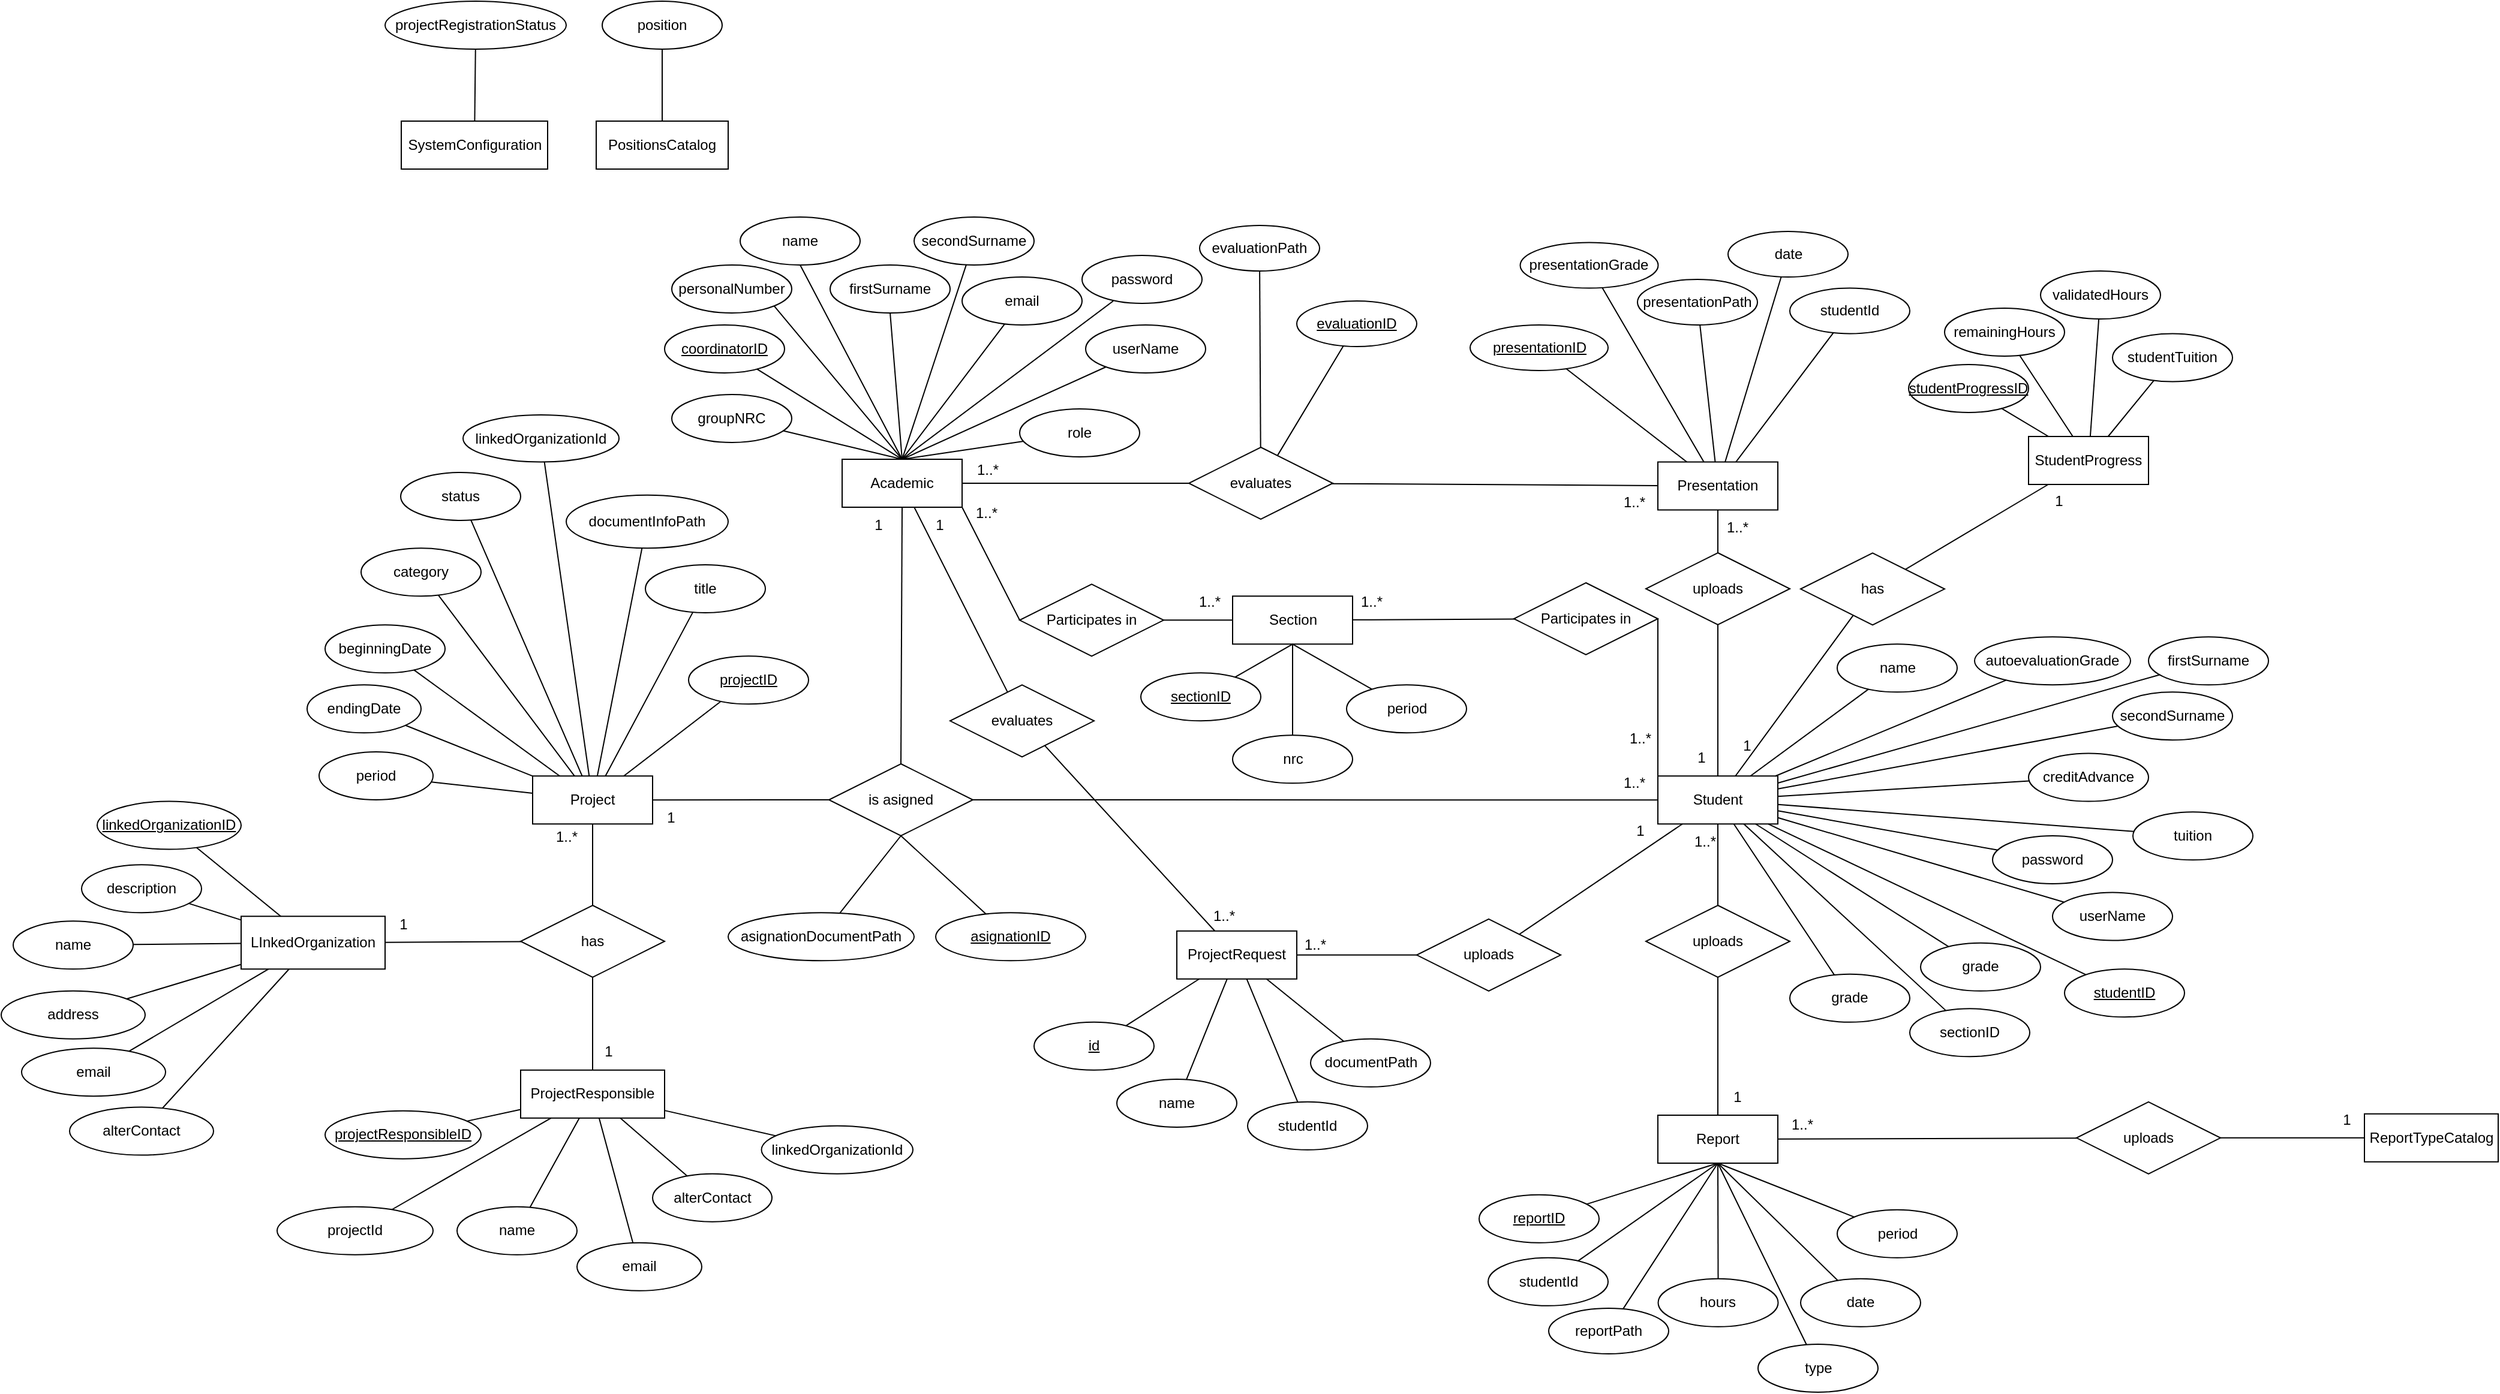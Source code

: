 <mxfile version="24.7.8">
  <diagram name="Página-1" id="xbjgpqh8IEmS6ddnW4LI">
    <mxGraphModel dx="2368" dy="674" grid="1" gridSize="10" guides="1" tooltips="1" connect="1" arrows="1" fold="1" page="1" pageScale="1" pageWidth="827" pageHeight="1169" math="0" shadow="0">
      <root>
        <mxCell id="0" />
        <mxCell id="1" parent="0" />
        <mxCell id="Fi8ofQacymHmuX7G_40k-17" value="userName" style="ellipse;whiteSpace=wrap;html=1;align=center;" parent="1" vertex="1">
          <mxGeometry x="-46" y="510" width="100" height="40" as="geometry" />
        </mxCell>
        <mxCell id="Fi8ofQacymHmuX7G_40k-18" value="password" style="ellipse;whiteSpace=wrap;html=1;align=center;" parent="1" vertex="1">
          <mxGeometry x="-49" y="452" width="100" height="40" as="geometry" />
        </mxCell>
        <mxCell id="Fi8ofQacymHmuX7G_40k-19" value="" style="endArrow=none;html=1;rounded=0;exitX=0.5;exitY=0;exitDx=0;exitDy=0;" parent="1" source="Fi8ofQacymHmuX7G_40k-93" target="Fi8ofQacymHmuX7G_40k-17" edge="1">
          <mxGeometry relative="1" as="geometry">
            <mxPoint x="151" y="460" as="sourcePoint" />
            <mxPoint x="311" y="460" as="targetPoint" />
          </mxGeometry>
        </mxCell>
        <mxCell id="Fi8ofQacymHmuX7G_40k-20" value="" style="endArrow=none;html=1;rounded=0;exitX=0.5;exitY=0;exitDx=0;exitDy=0;" parent="1" source="Fi8ofQacymHmuX7G_40k-93" edge="1">
          <mxGeometry relative="1" as="geometry">
            <mxPoint x="129" y="620" as="sourcePoint" />
            <mxPoint x="-23" y="490" as="targetPoint" />
          </mxGeometry>
        </mxCell>
        <mxCell id="Fi8ofQacymHmuX7G_40k-63" value="reportID" style="ellipse;whiteSpace=wrap;html=1;align=center;fontStyle=4" parent="1" vertex="1">
          <mxGeometry x="282" y="1235.39" width="100" height="40" as="geometry" />
        </mxCell>
        <mxCell id="Fi8ofQacymHmuX7G_40k-76" value="Project" style="whiteSpace=wrap;html=1;align=center;" parent="1" vertex="1">
          <mxGeometry x="-507" y="886.14" width="100" height="40" as="geometry" />
        </mxCell>
        <mxCell id="Fi8ofQacymHmuX7G_40k-77" value="is asigned" style="shape=rhombus;perimeter=rhombusPerimeter;whiteSpace=wrap;html=1;align=center;" parent="1" vertex="1">
          <mxGeometry x="-260" y="876" width="120" height="60" as="geometry" />
        </mxCell>
        <mxCell id="Fi8ofQacymHmuX7G_40k-78" value="" style="endArrow=none;html=1;rounded=0;exitX=0;exitY=0.5;exitDx=0;exitDy=0;entryX=1;entryY=0.5;entryDx=0;entryDy=0;" parent="1" source="Fi8ofQacymHmuX7G_40k-45" target="Fi8ofQacymHmuX7G_40k-77" edge="1">
          <mxGeometry relative="1" as="geometry">
            <mxPoint x="120" y="830" as="sourcePoint" />
            <mxPoint x="260" y="980" as="targetPoint" />
          </mxGeometry>
        </mxCell>
        <mxCell id="Fi8ofQacymHmuX7G_40k-79" value="" style="endArrow=none;html=1;rounded=0;entryX=0;entryY=0.5;entryDx=0;entryDy=0;exitX=1;exitY=0.5;exitDx=0;exitDy=0;" parent="1" source="Fi8ofQacymHmuX7G_40k-76" target="Fi8ofQacymHmuX7G_40k-77" edge="1">
          <mxGeometry relative="1" as="geometry">
            <mxPoint x="260" y="820" as="sourcePoint" />
            <mxPoint x="260" y="890" as="targetPoint" />
          </mxGeometry>
        </mxCell>
        <mxCell id="Fi8ofQacymHmuX7G_40k-80" value="title" style="ellipse;whiteSpace=wrap;html=1;align=center;" parent="1" vertex="1">
          <mxGeometry x="-413" y="710" width="100" height="40" as="geometry" />
        </mxCell>
        <mxCell id="Fi8ofQacymHmuX7G_40k-81" value="linkedOrganizationId" style="ellipse;whiteSpace=wrap;html=1;align=center;" parent="1" vertex="1">
          <mxGeometry x="-565" y="585" width="130" height="39.25" as="geometry" />
        </mxCell>
        <mxCell id="Fi8ofQacymHmuX7G_40k-82" value="category" style="ellipse;whiteSpace=wrap;html=1;align=center;" parent="1" vertex="1">
          <mxGeometry x="-650" y="696.14" width="100" height="40" as="geometry" />
        </mxCell>
        <mxCell id="Fi8ofQacymHmuX7G_40k-83" value="beginningDate" style="ellipse;whiteSpace=wrap;html=1;align=center;" parent="1" vertex="1">
          <mxGeometry x="-680" y="760.14" width="100" height="40" as="geometry" />
        </mxCell>
        <mxCell id="Fi8ofQacymHmuX7G_40k-84" value="endingDate" style="ellipse;whiteSpace=wrap;html=1;align=center;" parent="1" vertex="1">
          <mxGeometry x="-695" y="810.14" width="95" height="40" as="geometry" />
        </mxCell>
        <mxCell id="Fi8ofQacymHmuX7G_40k-85" value="projectID" style="ellipse;whiteSpace=wrap;html=1;align=center;fontStyle=4" parent="1" vertex="1">
          <mxGeometry x="-377" y="786.14" width="100" height="40" as="geometry" />
        </mxCell>
        <mxCell id="Fi8ofQacymHmuX7G_40k-93" value="Academic" style="whiteSpace=wrap;html=1;align=center;" parent="1" vertex="1">
          <mxGeometry x="-249" y="622" width="100" height="40" as="geometry" />
        </mxCell>
        <mxCell id="Fi8ofQacymHmuX7G_40k-97" value="&lt;span&gt;personalNumber&lt;/span&gt;" style="ellipse;whiteSpace=wrap;html=1;align=center;fontStyle=0" parent="1" vertex="1">
          <mxGeometry x="-391" y="460" width="100" height="40" as="geometry" />
        </mxCell>
        <mxCell id="Fi8ofQacymHmuX7G_40k-98" value="name" style="ellipse;whiteSpace=wrap;html=1;align=center;" parent="1" vertex="1">
          <mxGeometry x="-334" y="420" width="100" height="40" as="geometry" />
        </mxCell>
        <mxCell id="Fi8ofQacymHmuX7G_40k-99" value="firstSurname" style="ellipse;whiteSpace=wrap;html=1;align=center;" parent="1" vertex="1">
          <mxGeometry x="-259" y="460" width="100" height="40" as="geometry" />
        </mxCell>
        <mxCell id="Fi8ofQacymHmuX7G_40k-100" value="secondSurname" style="ellipse;whiteSpace=wrap;html=1;align=center;" parent="1" vertex="1">
          <mxGeometry x="-189" y="420" width="100" height="40" as="geometry" />
        </mxCell>
        <mxCell id="Fi8ofQacymHmuX7G_40k-101" value="email" style="ellipse;whiteSpace=wrap;html=1;align=center;" parent="1" vertex="1">
          <mxGeometry x="-149" y="470" width="100" height="40" as="geometry" />
        </mxCell>
        <mxCell id="Fi8ofQacymHmuX7G_40k-102" value="" style="endArrow=none;html=1;rounded=0;entryX=0.5;entryY=0;entryDx=0;entryDy=0;" parent="1" source="Fi8ofQacymHmuX7G_40k-101" target="Fi8ofQacymHmuX7G_40k-93" edge="1">
          <mxGeometry relative="1" as="geometry">
            <mxPoint x="-129" y="640" as="sourcePoint" />
            <mxPoint x="-189" y="640" as="targetPoint" />
          </mxGeometry>
        </mxCell>
        <mxCell id="Fi8ofQacymHmuX7G_40k-103" value="" style="endArrow=none;html=1;rounded=0;entryX=0.5;entryY=0;entryDx=0;entryDy=0;" parent="1" source="Fi8ofQacymHmuX7G_40k-100" target="Fi8ofQacymHmuX7G_40k-93" edge="1">
          <mxGeometry relative="1" as="geometry">
            <mxPoint x="-119" y="560" as="sourcePoint" />
            <mxPoint x="-239" y="620" as="targetPoint" />
          </mxGeometry>
        </mxCell>
        <mxCell id="Fi8ofQacymHmuX7G_40k-104" value="" style="endArrow=none;html=1;rounded=0;exitX=0.5;exitY=1;exitDx=0;exitDy=0;entryX=0.5;entryY=0;entryDx=0;entryDy=0;" parent="1" source="Fi8ofQacymHmuX7G_40k-99" target="Fi8ofQacymHmuX7G_40k-93" edge="1">
          <mxGeometry relative="1" as="geometry">
            <mxPoint x="-184" y="504" as="sourcePoint" />
            <mxPoint x="-239" y="620" as="targetPoint" />
          </mxGeometry>
        </mxCell>
        <mxCell id="Fi8ofQacymHmuX7G_40k-105" value="" style="endArrow=none;html=1;rounded=0;exitX=0.5;exitY=1;exitDx=0;exitDy=0;entryX=0.5;entryY=0;entryDx=0;entryDy=0;" parent="1" source="Fi8ofQacymHmuX7G_40k-98" target="Fi8ofQacymHmuX7G_40k-93" edge="1">
          <mxGeometry relative="1" as="geometry">
            <mxPoint x="-219" y="470" as="sourcePoint" />
            <mxPoint x="-239" y="620" as="targetPoint" />
          </mxGeometry>
        </mxCell>
        <mxCell id="Fi8ofQacymHmuX7G_40k-106" value="" style="endArrow=none;html=1;rounded=0;exitX=1;exitY=1;exitDx=0;exitDy=0;entryX=0.5;entryY=0;entryDx=0;entryDy=0;" parent="1" source="Fi8ofQacymHmuX7G_40k-97" target="Fi8ofQacymHmuX7G_40k-93" edge="1">
          <mxGeometry relative="1" as="geometry">
            <mxPoint x="-274" y="504" as="sourcePoint" />
            <mxPoint x="-239" y="620" as="targetPoint" />
          </mxGeometry>
        </mxCell>
        <mxCell id="Fi8ofQacymHmuX7G_40k-125" value="LInkedOrganization" style="whiteSpace=wrap;html=1;align=center;" parent="1" vertex="1">
          <mxGeometry x="-750" y="1003.14" width="120" height="44" as="geometry" />
        </mxCell>
        <mxCell id="Fi8ofQacymHmuX7G_40k-129" value="has" style="shape=rhombus;perimeter=rhombusPerimeter;whiteSpace=wrap;html=1;align=center;" parent="1" vertex="1">
          <mxGeometry x="-517" y="994" width="120" height="60" as="geometry" />
        </mxCell>
        <mxCell id="Fi8ofQacymHmuX7G_40k-130" value="" style="endArrow=none;html=1;rounded=0;exitX=0.5;exitY=1;exitDx=0;exitDy=0;entryX=0.5;entryY=0;entryDx=0;entryDy=0;" parent="1" source="Fi8ofQacymHmuX7G_40k-76" target="Fi8ofQacymHmuX7G_40k-129" edge="1">
          <mxGeometry relative="1" as="geometry">
            <mxPoint x="213" y="1084" as="sourcePoint" />
            <mxPoint x="143" y="974" as="targetPoint" />
          </mxGeometry>
        </mxCell>
        <mxCell id="Fi8ofQacymHmuX7G_40k-131" value="" style="endArrow=none;html=1;rounded=0;" parent="1" source="Fi8ofQacymHmuX7G_40k-125" target="Fi8ofQacymHmuX7G_40k-129" edge="1">
          <mxGeometry relative="1" as="geometry">
            <mxPoint x="-137" y="1161.86" as="sourcePoint" />
            <mxPoint x="-327" y="1151.86" as="targetPoint" />
          </mxGeometry>
        </mxCell>
        <mxCell id="Fi8ofQacymHmuX7G_40k-132" value="linkedOrganizationID" style="ellipse;whiteSpace=wrap;html=1;align=center;fontStyle=4" parent="1" vertex="1">
          <mxGeometry x="-870" y="907.28" width="120" height="40" as="geometry" />
        </mxCell>
        <mxCell id="Fi8ofQacymHmuX7G_40k-133" value="description" style="ellipse;whiteSpace=wrap;html=1;align=center;" parent="1" vertex="1">
          <mxGeometry x="-883" y="960.17" width="100" height="40" as="geometry" />
        </mxCell>
        <mxCell id="Fi8ofQacymHmuX7G_40k-134" value="name" style="ellipse;whiteSpace=wrap;html=1;align=center;" parent="1" vertex="1">
          <mxGeometry x="-940" y="1007.14" width="100" height="40" as="geometry" />
        </mxCell>
        <mxCell id="Fi8ofQacymHmuX7G_40k-135" value="address" style="ellipse;whiteSpace=wrap;html=1;align=center;" parent="1" vertex="1">
          <mxGeometry x="-950" y="1065.39" width="120" height="40" as="geometry" />
        </mxCell>
        <mxCell id="Fi8ofQacymHmuX7G_40k-136" value="email" style="ellipse;whiteSpace=wrap;html=1;align=center;" parent="1" vertex="1">
          <mxGeometry x="-933" y="1113.14" width="120" height="40" as="geometry" />
        </mxCell>
        <mxCell id="Fi8ofQacymHmuX7G_40k-137" value="alterContact" style="ellipse;whiteSpace=wrap;html=1;align=center;" parent="1" vertex="1">
          <mxGeometry x="-893" y="1162.28" width="120" height="40" as="geometry" />
        </mxCell>
        <mxCell id="Fi8ofQacymHmuX7G_40k-138" value="" style="endArrow=none;html=1;rounded=0;" parent="1" source="Fi8ofQacymHmuX7G_40k-125" target="Fi8ofQacymHmuX7G_40k-132" edge="1">
          <mxGeometry relative="1" as="geometry">
            <mxPoint x="-480" y="1037.14" as="sourcePoint" />
            <mxPoint x="-420" y="1037.14" as="targetPoint" />
          </mxGeometry>
        </mxCell>
        <mxCell id="Fi8ofQacymHmuX7G_40k-139" value="" style="endArrow=none;html=1;rounded=0;" parent="1" source="Fi8ofQacymHmuX7G_40k-125" target="Fi8ofQacymHmuX7G_40k-133" edge="1">
          <mxGeometry relative="1" as="geometry">
            <mxPoint x="-540" y="1059.14" as="sourcePoint" />
            <mxPoint x="-680" y="1100.14" as="targetPoint" />
          </mxGeometry>
        </mxCell>
        <mxCell id="Fi8ofQacymHmuX7G_40k-140" value="" style="endArrow=none;html=1;rounded=0;" parent="1" source="Fi8ofQacymHmuX7G_40k-125" target="Fi8ofQacymHmuX7G_40k-134" edge="1">
          <mxGeometry relative="1" as="geometry">
            <mxPoint x="-540" y="1059.14" as="sourcePoint" />
            <mxPoint x="-655" y="1135.14" as="targetPoint" />
          </mxGeometry>
        </mxCell>
        <mxCell id="Fi8ofQacymHmuX7G_40k-141" value="" style="endArrow=none;html=1;rounded=0;" parent="1" source="Fi8ofQacymHmuX7G_40k-125" target="Fi8ofQacymHmuX7G_40k-135" edge="1">
          <mxGeometry relative="1" as="geometry">
            <mxPoint x="-540" y="1059.14" as="sourcePoint" />
            <mxPoint x="-773" y="1202.28" as="targetPoint" />
          </mxGeometry>
        </mxCell>
        <mxCell id="Fi8ofQacymHmuX7G_40k-142" value="" style="endArrow=none;html=1;rounded=0;" parent="1" source="Fi8ofQacymHmuX7G_40k-125" target="Fi8ofQacymHmuX7G_40k-136" edge="1">
          <mxGeometry relative="1" as="geometry">
            <mxPoint x="-540" y="1059.14" as="sourcePoint" />
            <mxPoint x="-530" y="1223.14" as="targetPoint" />
          </mxGeometry>
        </mxCell>
        <mxCell id="Fi8ofQacymHmuX7G_40k-143" value="" style="endArrow=none;html=1;rounded=0;" parent="1" source="Fi8ofQacymHmuX7G_40k-125" target="Fi8ofQacymHmuX7G_40k-137" edge="1">
          <mxGeometry relative="1" as="geometry">
            <mxPoint x="-540" y="1059.14" as="sourcePoint" />
            <mxPoint x="-482" y="1188.14" as="targetPoint" />
          </mxGeometry>
        </mxCell>
        <mxCell id="Fi8ofQacymHmuX7G_40k-187" value="" style="endArrow=none;html=1;rounded=0;" parent="1" source="Fi8ofQacymHmuX7G_40k-76" target="Fi8ofQacymHmuX7G_40k-85" edge="1">
          <mxGeometry relative="1" as="geometry">
            <mxPoint x="-397" y="914" as="sourcePoint" />
            <mxPoint x="-247" y="1032" as="targetPoint" />
          </mxGeometry>
        </mxCell>
        <mxCell id="Fi8ofQacymHmuX7G_40k-188" value="" style="endArrow=none;html=1;rounded=0;" parent="1" source="Fi8ofQacymHmuX7G_40k-76" target="Fi8ofQacymHmuX7G_40k-80" edge="1">
          <mxGeometry relative="1" as="geometry">
            <mxPoint x="-497" y="914" as="sourcePoint" />
            <mxPoint x="-607" y="826" as="targetPoint" />
          </mxGeometry>
        </mxCell>
        <mxCell id="Fi8ofQacymHmuX7G_40k-189" value="" style="endArrow=none;html=1;rounded=0;" parent="1" source="Fi8ofQacymHmuX7G_40k-76" target="Fi8ofQacymHmuX7G_40k-81" edge="1">
          <mxGeometry relative="1" as="geometry">
            <mxPoint x="-497" y="914" as="sourcePoint" />
            <mxPoint x="-617" y="846" as="targetPoint" />
          </mxGeometry>
        </mxCell>
        <mxCell id="Fi8ofQacymHmuX7G_40k-190" value="" style="endArrow=none;html=1;rounded=0;" parent="1" source="Fi8ofQacymHmuX7G_40k-76" target="Fi8ofQacymHmuX7G_40k-82" edge="1">
          <mxGeometry relative="1" as="geometry">
            <mxPoint x="-497" y="914" as="sourcePoint" />
            <mxPoint x="-647" y="906" as="targetPoint" />
          </mxGeometry>
        </mxCell>
        <mxCell id="Fi8ofQacymHmuX7G_40k-191" value="" style="endArrow=none;html=1;rounded=0;" parent="1" source="Fi8ofQacymHmuX7G_40k-76" target="Fi8ofQacymHmuX7G_40k-83" edge="1">
          <mxGeometry relative="1" as="geometry">
            <mxPoint x="-497" y="914" as="sourcePoint" />
            <mxPoint x="-647" y="964" as="targetPoint" />
          </mxGeometry>
        </mxCell>
        <mxCell id="Fi8ofQacymHmuX7G_40k-192" value="" style="endArrow=none;html=1;rounded=0;" parent="1" source="Fi8ofQacymHmuX7G_40k-76" target="Fi8ofQacymHmuX7G_40k-84" edge="1">
          <mxGeometry relative="1" as="geometry">
            <mxPoint x="-497" y="914" as="sourcePoint" />
            <mxPoint x="-612" y="1000" as="targetPoint" />
          </mxGeometry>
        </mxCell>
        <mxCell id="Fi8ofQacymHmuX7G_40k-198" value="1..*" style="text;html=1;align=center;verticalAlign=middle;resizable=0;points=[];autosize=1;strokeColor=none;fillColor=none;" parent="1" vertex="1">
          <mxGeometry x="-499" y="922.14" width="40" height="30" as="geometry" />
        </mxCell>
        <mxCell id="Fi8ofQacymHmuX7G_40k-199" value="1" style="text;html=1;align=center;verticalAlign=middle;resizable=0;points=[];autosize=1;strokeColor=none;fillColor=none;" parent="1" vertex="1">
          <mxGeometry x="-630" y="994.89" width="30" height="30" as="geometry" />
        </mxCell>
        <mxCell id="Fi8ofQacymHmuX7G_40k-200" value="asignationDocumentPath" style="ellipse;whiteSpace=wrap;html=1;align=center;" parent="1" vertex="1">
          <mxGeometry x="-344" y="1000.17" width="155" height="40" as="geometry" />
        </mxCell>
        <mxCell id="Fi8ofQacymHmuX7G_40k-201" value="" style="endArrow=none;html=1;rounded=0;entryX=0.5;entryY=1;entryDx=0;entryDy=0;" parent="1" source="Fi8ofQacymHmuX7G_40k-200" target="Fi8ofQacymHmuX7G_40k-77" edge="1">
          <mxGeometry relative="1" as="geometry">
            <mxPoint x="-334.5" y="906.72" as="sourcePoint" />
            <mxPoint x="-196.5" y="912.72" as="targetPoint" />
          </mxGeometry>
        </mxCell>
        <mxCell id="Fi8ofQacymHmuX7G_40k-204" value="coordinatorID" style="ellipse;whiteSpace=wrap;html=1;align=center;fontStyle=4" parent="1" vertex="1">
          <mxGeometry x="-397" y="510" width="100" height="40" as="geometry" />
        </mxCell>
        <mxCell id="Fi8ofQacymHmuX7G_40k-205" value="" style="endArrow=none;html=1;rounded=0;entryX=0.5;entryY=0;entryDx=0;entryDy=0;" parent="1" source="Fi8ofQacymHmuX7G_40k-204" target="Fi8ofQacymHmuX7G_40k-93" edge="1">
          <mxGeometry relative="1" as="geometry">
            <mxPoint x="-314" y="554" as="sourcePoint" />
            <mxPoint x="-289" y="600" as="targetPoint" />
          </mxGeometry>
        </mxCell>
        <mxCell id="Fi8ofQacymHmuX7G_40k-212" value="1" style="text;html=1;align=center;verticalAlign=middle;resizable=0;points=[];autosize=1;strokeColor=none;fillColor=none;" parent="1" vertex="1">
          <mxGeometry x="-407" y="906" width="30" height="30" as="geometry" />
        </mxCell>
        <mxCell id="Fi8ofQacymHmuX7G_40k-239" value="evaluates" style="shape=rhombus;perimeter=rhombusPerimeter;whiteSpace=wrap;html=1;align=center;" parent="1" vertex="1">
          <mxGeometry x="40" y="612" width="120" height="60" as="geometry" />
        </mxCell>
        <mxCell id="Fi8ofQacymHmuX7G_40k-240" value="" style="endArrow=none;html=1;rounded=0;" parent="1" source="csQHXVmGijgFcGHTdfF5-2" target="Fi8ofQacymHmuX7G_40k-239" edge="1">
          <mxGeometry relative="1" as="geometry">
            <mxPoint x="68" y="850" as="sourcePoint" />
            <mxPoint x="158" y="785" as="targetPoint" />
          </mxGeometry>
        </mxCell>
        <mxCell id="Fi8ofQacymHmuX7G_40k-241" value="" style="endArrow=none;html=1;rounded=0;entryX=0;entryY=0.5;entryDx=0;entryDy=0;" parent="1" source="Fi8ofQacymHmuX7G_40k-93" target="Fi8ofQacymHmuX7G_40k-239" edge="1">
          <mxGeometry relative="1" as="geometry">
            <mxPoint x="253" y="870" as="sourcePoint" />
            <mxPoint x="128" y="660" as="targetPoint" />
          </mxGeometry>
        </mxCell>
        <mxCell id="Fi8ofQacymHmuX7G_40k-242" value="presentationPath" style="ellipse;whiteSpace=wrap;html=1;align=center;" parent="1" vertex="1">
          <mxGeometry x="414" y="472" width="100" height="38" as="geometry" />
        </mxCell>
        <mxCell id="Fi8ofQacymHmuX7G_40k-243" value="" style="endArrow=none;html=1;rounded=0;" parent="1" source="Fi8ofQacymHmuX7G_40k-242" target="csQHXVmGijgFcGHTdfF5-2" edge="1">
          <mxGeometry relative="1" as="geometry">
            <mxPoint x="305" y="265" as="sourcePoint" />
            <mxPoint x="402" y="286" as="targetPoint" />
          </mxGeometry>
        </mxCell>
        <mxCell id="Fi8ofQacymHmuX7G_40k-244" value="" style="endArrow=none;html=1;rounded=0;exitX=0.5;exitY=1;exitDx=0;exitDy=0;entryX=0.5;entryY=0;entryDx=0;entryDy=0;" parent="1" source="Fi8ofQacymHmuX7G_40k-93" target="Fi8ofQacymHmuX7G_40k-77" edge="1">
          <mxGeometry relative="1" as="geometry">
            <mxPoint x="-270" y="720" as="sourcePoint" />
            <mxPoint x="70" y="880" as="targetPoint" />
          </mxGeometry>
        </mxCell>
        <mxCell id="Fi8ofQacymHmuX7G_40k-247" value="1..*" style="text;html=1;align=center;verticalAlign=middle;resizable=0;points=[];autosize=1;strokeColor=none;fillColor=none;" parent="1" vertex="1">
          <mxGeometry x="-148" y="616" width="40" height="30" as="geometry" />
        </mxCell>
        <mxCell id="XG4ho2Jqd21ROxFTkD6N-1" value="ProjectResponsible" style="whiteSpace=wrap;html=1;align=center;" parent="1" vertex="1">
          <mxGeometry x="-517" y="1131.39" width="120" height="40" as="geometry" />
        </mxCell>
        <mxCell id="XG4ho2Jqd21ROxFTkD6N-4" value="" style="endArrow=none;html=1;rounded=0;" parent="1" source="XG4ho2Jqd21ROxFTkD6N-1" target="Fi8ofQacymHmuX7G_40k-129" edge="1">
          <mxGeometry relative="1" as="geometry">
            <mxPoint x="-397" y="927.86" as="sourcePoint" />
            <mxPoint x="-322" y="1007.86" as="targetPoint" />
          </mxGeometry>
        </mxCell>
        <mxCell id="XG4ho2Jqd21ROxFTkD6N-6" value="projectResponsibleID" style="ellipse;whiteSpace=wrap;html=1;align=center;fontStyle=4" parent="1" vertex="1">
          <mxGeometry x="-680" y="1165.39" width="130" height="40" as="geometry" />
        </mxCell>
        <mxCell id="XG4ho2Jqd21ROxFTkD6N-7" value="name" style="ellipse;whiteSpace=wrap;html=1;align=center;" parent="1" vertex="1">
          <mxGeometry x="-570" y="1245.39" width="100" height="40" as="geometry" />
        </mxCell>
        <mxCell id="XG4ho2Jqd21ROxFTkD6N-8" value="email" style="ellipse;whiteSpace=wrap;html=1;align=center;" parent="1" vertex="1">
          <mxGeometry x="-470" y="1275.39" width="104" height="40" as="geometry" />
        </mxCell>
        <mxCell id="XG4ho2Jqd21ROxFTkD6N-9" value="alterContact" style="ellipse;whiteSpace=wrap;html=1;align=center;" parent="1" vertex="1">
          <mxGeometry x="-407" y="1217.89" width="99.5" height="40" as="geometry" />
        </mxCell>
        <mxCell id="XG4ho2Jqd21ROxFTkD6N-10" value="" style="endArrow=none;html=1;rounded=0;" parent="1" source="XG4ho2Jqd21ROxFTkD6N-1" target="XG4ho2Jqd21ROxFTkD6N-6" edge="1">
          <mxGeometry relative="1" as="geometry">
            <mxPoint x="-697" y="1195.39" as="sourcePoint" />
            <mxPoint x="-635" y="1261.39" as="targetPoint" />
          </mxGeometry>
        </mxCell>
        <mxCell id="XG4ho2Jqd21ROxFTkD6N-11" value="" style="endArrow=none;html=1;rounded=0;" parent="1" source="XG4ho2Jqd21ROxFTkD6N-1" target="XG4ho2Jqd21ROxFTkD6N-7" edge="1">
          <mxGeometry relative="1" as="geometry">
            <mxPoint x="-457" y="1191.39" as="sourcePoint" />
            <mxPoint x="-518" y="1225.39" as="targetPoint" />
          </mxGeometry>
        </mxCell>
        <mxCell id="XG4ho2Jqd21ROxFTkD6N-12" value="" style="endArrow=none;html=1;rounded=0;" parent="1" source="XG4ho2Jqd21ROxFTkD6N-1" target="XG4ho2Jqd21ROxFTkD6N-8" edge="1">
          <mxGeometry relative="1" as="geometry">
            <mxPoint x="-457" y="1191.39" as="sourcePoint" />
            <mxPoint x="-473" y="1268.39" as="targetPoint" />
          </mxGeometry>
        </mxCell>
        <mxCell id="XG4ho2Jqd21ROxFTkD6N-13" value="" style="endArrow=none;html=1;rounded=0;" parent="1" source="XG4ho2Jqd21ROxFTkD6N-1" target="XG4ho2Jqd21ROxFTkD6N-9" edge="1">
          <mxGeometry relative="1" as="geometry">
            <mxPoint x="-457" y="1191.39" as="sourcePoint" />
            <mxPoint x="-383" y="1281.39" as="targetPoint" />
          </mxGeometry>
        </mxCell>
        <mxCell id="XG4ho2Jqd21ROxFTkD6N-15" value="1" style="text;html=1;align=center;verticalAlign=middle;resizable=0;points=[];autosize=1;strokeColor=none;fillColor=none;" parent="1" vertex="1">
          <mxGeometry x="-459" y="1101.39" width="30" height="30" as="geometry" />
        </mxCell>
        <mxCell id="5XOgFynGAulwjWOohHZS-1" value="presentationGrade" style="ellipse;whiteSpace=wrap;html=1;align=center;" parent="1" vertex="1">
          <mxGeometry x="316.25" y="441.25" width="115" height="38" as="geometry" />
        </mxCell>
        <mxCell id="5XOgFynGAulwjWOohHZS-2" value="" style="endArrow=none;html=1;rounded=0;" parent="1" source="5XOgFynGAulwjWOohHZS-1" target="csQHXVmGijgFcGHTdfF5-2" edge="1">
          <mxGeometry relative="1" as="geometry">
            <mxPoint x="222" y="322" as="sourcePoint" />
            <mxPoint x="361" y="389" as="targetPoint" />
          </mxGeometry>
        </mxCell>
        <mxCell id="5XOgFynGAulwjWOohHZS-3" value="asignationID" style="ellipse;whiteSpace=wrap;html=1;align=center;fontStyle=4" parent="1" vertex="1">
          <mxGeometry x="-171" y="1000.17" width="125" height="40" as="geometry" />
        </mxCell>
        <mxCell id="5XOgFynGAulwjWOohHZS-4" value="" style="endArrow=none;html=1;rounded=0;entryX=0.5;entryY=1;entryDx=0;entryDy=0;" parent="1" source="5XOgFynGAulwjWOohHZS-3" target="Fi8ofQacymHmuX7G_40k-77" edge="1">
          <mxGeometry relative="1" as="geometry">
            <mxPoint x="-171.5" y="1004.72" as="sourcePoint" />
            <mxPoint x="-136.5" y="942.72" as="targetPoint" />
          </mxGeometry>
        </mxCell>
        <mxCell id="5XOgFynGAulwjWOohHZS-5" value="presentationID" style="ellipse;whiteSpace=wrap;html=1;align=center;fontStyle=4" parent="1" vertex="1">
          <mxGeometry x="274.5" y="510" width="115" height="38" as="geometry" />
        </mxCell>
        <mxCell id="5XOgFynGAulwjWOohHZS-6" value="" style="endArrow=none;html=1;rounded=0;" parent="1" source="5XOgFynGAulwjWOohHZS-5" target="csQHXVmGijgFcGHTdfF5-2" edge="1">
          <mxGeometry relative="1" as="geometry">
            <mxPoint x="218" y="369" as="sourcePoint" />
            <mxPoint x="331" y="399" as="targetPoint" />
          </mxGeometry>
        </mxCell>
        <mxCell id="5XOgFynGAulwjWOohHZS-7" value="1" style="text;html=1;align=center;verticalAlign=middle;resizable=0;points=[];autosize=1;strokeColor=none;fillColor=none;" parent="1" vertex="1">
          <mxGeometry x="-234" y="662" width="30" height="30" as="geometry" />
        </mxCell>
        <mxCell id="jJL7DWYdxZe0u-wJkCn3-1" value="role" style="ellipse;whiteSpace=wrap;html=1;align=center;" parent="1" vertex="1">
          <mxGeometry x="-101" y="580" width="100" height="40" as="geometry" />
        </mxCell>
        <mxCell id="jJL7DWYdxZe0u-wJkCn3-3" value="" style="endArrow=none;html=1;rounded=0;exitX=0.5;exitY=0;exitDx=0;exitDy=0;" parent="1" source="Fi8ofQacymHmuX7G_40k-93" target="jJL7DWYdxZe0u-wJkCn3-1" edge="1">
          <mxGeometry relative="1" as="geometry">
            <mxPoint x="-189" y="632" as="sourcePoint" />
            <mxPoint x="-79" y="593" as="targetPoint" />
          </mxGeometry>
        </mxCell>
        <mxCell id="jJL7DWYdxZe0u-wJkCn3-6" value="groupNRC" style="ellipse;whiteSpace=wrap;html=1;align=center;fontStyle=0" parent="1" vertex="1">
          <mxGeometry x="-391" y="568" width="100" height="40" as="geometry" />
        </mxCell>
        <mxCell id="jJL7DWYdxZe0u-wJkCn3-7" value="" style="endArrow=none;html=1;rounded=0;entryX=0.5;entryY=0;entryDx=0;entryDy=0;" parent="1" source="jJL7DWYdxZe0u-wJkCn3-6" target="Fi8ofQacymHmuX7G_40k-93" edge="1">
          <mxGeometry relative="1" as="geometry">
            <mxPoint x="-334" y="601" as="sourcePoint" />
            <mxPoint x="-239" y="710" as="targetPoint" />
          </mxGeometry>
        </mxCell>
        <mxCell id="jJL7DWYdxZe0u-wJkCn3-12" value="" style="endArrow=none;html=1;rounded=0;entryX=0;entryY=0.5;entryDx=0;entryDy=0;" parent="1" source="xrPmkfQYW-wAFW75Uiyl-3" target="rd2A1Y3XACHf0ovgt2Uq-9" edge="1">
          <mxGeometry relative="1" as="geometry">
            <mxPoint x="21.5" y="718.14" as="sourcePoint" />
            <mxPoint x="59.5" y="758.14" as="targetPoint" />
          </mxGeometry>
        </mxCell>
        <mxCell id="jJL7DWYdxZe0u-wJkCn3-13" value="1..*" style="text;html=1;align=center;verticalAlign=middle;resizable=0;points=[];autosize=1;strokeColor=none;fillColor=none;" parent="1" vertex="1">
          <mxGeometry x="-149" y="651.89" width="40" height="30" as="geometry" />
        </mxCell>
        <mxCell id="jJL7DWYdxZe0u-wJkCn3-14" value="" style="endArrow=none;html=1;rounded=0;exitX=0;exitY=0.5;exitDx=0;exitDy=0;entryX=1;entryY=0.5;entryDx=0;entryDy=0;" parent="1" source="Fi8ofQacymHmuX7G_40k-45" target="xrPmkfQYW-wAFW75Uiyl-7" edge="1">
          <mxGeometry relative="1" as="geometry">
            <mxPoint x="426" y="778" as="sourcePoint" />
            <mxPoint x="58" y="742" as="targetPoint" />
          </mxGeometry>
        </mxCell>
        <mxCell id="rd2A1Y3XACHf0ovgt2Uq-3" value="PositionsCatalog" style="whiteSpace=wrap;html=1;align=center;" parent="1" vertex="1">
          <mxGeometry x="-454" y="340" width="110" height="40" as="geometry" />
        </mxCell>
        <mxCell id="rd2A1Y3XACHf0ovgt2Uq-4" value="position" style="ellipse;whiteSpace=wrap;html=1;align=center;" parent="1" vertex="1">
          <mxGeometry x="-449" y="240" width="100" height="40" as="geometry" />
        </mxCell>
        <mxCell id="rd2A1Y3XACHf0ovgt2Uq-5" value="" style="endArrow=none;html=1;rounded=0;" parent="1" source="rd2A1Y3XACHf0ovgt2Uq-4" target="rd2A1Y3XACHf0ovgt2Uq-3" edge="1">
          <mxGeometry relative="1" as="geometry">
            <mxPoint x="-664" y="622" as="sourcePoint" />
            <mxPoint x="-488" y="490" as="targetPoint" />
          </mxGeometry>
        </mxCell>
        <mxCell id="rd2A1Y3XACHf0ovgt2Uq-6" value="SystemConfiguration" style="whiteSpace=wrap;html=1;align=center;" parent="1" vertex="1">
          <mxGeometry x="-616.5" y="340" width="122" height="40" as="geometry" />
        </mxCell>
        <mxCell id="rd2A1Y3XACHf0ovgt2Uq-7" value="projectRegistrationStatus" style="ellipse;whiteSpace=wrap;html=1;align=center;" parent="1" vertex="1">
          <mxGeometry x="-630" y="240" width="151" height="40" as="geometry" />
        </mxCell>
        <mxCell id="rd2A1Y3XACHf0ovgt2Uq-8" value="" style="endArrow=none;html=1;rounded=0;" parent="1" source="rd2A1Y3XACHf0ovgt2Uq-7" target="rd2A1Y3XACHf0ovgt2Uq-6" edge="1">
          <mxGeometry relative="1" as="geometry">
            <mxPoint x="-554.95" y="270" as="sourcePoint" />
            <mxPoint x="-554.95" y="330" as="targetPoint" />
          </mxGeometry>
        </mxCell>
        <mxCell id="rd2A1Y3XACHf0ovgt2Uq-9" value="Section" style="whiteSpace=wrap;html=1;align=center;" parent="1" vertex="1">
          <mxGeometry x="76.5" y="736.14" width="100" height="40" as="geometry" />
        </mxCell>
        <mxCell id="rd2A1Y3XACHf0ovgt2Uq-10" value="period" style="ellipse;whiteSpace=wrap;html=1;align=center;" parent="1" vertex="1">
          <mxGeometry x="171.5" y="810.14" width="100" height="40" as="geometry" />
        </mxCell>
        <mxCell id="rd2A1Y3XACHf0ovgt2Uq-11" value="" style="endArrow=none;html=1;rounded=0;entryX=0.5;entryY=1;entryDx=0;entryDy=0;" parent="1" source="rd2A1Y3XACHf0ovgt2Uq-10" target="rd2A1Y3XACHf0ovgt2Uq-9" edge="1">
          <mxGeometry relative="1" as="geometry">
            <mxPoint x="-49.5" y="1178.85" as="sourcePoint" />
            <mxPoint x="126.5" y="736.14" as="targetPoint" />
          </mxGeometry>
        </mxCell>
        <mxCell id="xrPmkfQYW-wAFW75Uiyl-1" value="sectionID" style="ellipse;whiteSpace=wrap;html=1;align=center;fontStyle=4" parent="1" vertex="1">
          <mxGeometry y="800.14" width="100" height="40" as="geometry" />
        </mxCell>
        <mxCell id="xrPmkfQYW-wAFW75Uiyl-2" value="" style="endArrow=none;html=1;rounded=0;entryX=0.5;entryY=1;entryDx=0;entryDy=0;" parent="1" source="xrPmkfQYW-wAFW75Uiyl-1" target="rd2A1Y3XACHf0ovgt2Uq-9" edge="1">
          <mxGeometry relative="1" as="geometry">
            <mxPoint x="71.196" y="731.233" as="sourcePoint" />
            <mxPoint x="126.5" y="756.14" as="targetPoint" />
          </mxGeometry>
        </mxCell>
        <mxCell id="xrPmkfQYW-wAFW75Uiyl-4" value="" style="endArrow=none;html=1;rounded=0;entryX=0;entryY=0.5;entryDx=0;entryDy=0;exitX=1;exitY=1;exitDx=0;exitDy=0;" parent="1" source="Fi8ofQacymHmuX7G_40k-93" target="xrPmkfQYW-wAFW75Uiyl-3" edge="1">
          <mxGeometry relative="1" as="geometry">
            <mxPoint x="-320" y="652" as="sourcePoint" />
            <mxPoint x="-45" y="740" as="targetPoint" />
          </mxGeometry>
        </mxCell>
        <mxCell id="xrPmkfQYW-wAFW75Uiyl-3" value="Participates in" style="shape=rhombus;perimeter=rhombusPerimeter;whiteSpace=wrap;html=1;align=center;" parent="1" vertex="1">
          <mxGeometry x="-101" y="726.14" width="120" height="60" as="geometry" />
        </mxCell>
        <mxCell id="xrPmkfQYW-wAFW75Uiyl-5" value="1..*" style="text;html=1;align=center;verticalAlign=middle;resizable=0;points=[];autosize=1;strokeColor=none;fillColor=none;" parent="1" vertex="1">
          <mxGeometry x="36.5" y="726" width="40" height="30" as="geometry" />
        </mxCell>
        <mxCell id="xrPmkfQYW-wAFW75Uiyl-6" value="1..*" style="text;html=1;align=center;verticalAlign=middle;resizable=0;points=[];autosize=1;strokeColor=none;fillColor=none;" parent="1" vertex="1">
          <mxGeometry x="171.5" y="726.14" width="40" height="30" as="geometry" />
        </mxCell>
        <mxCell id="xrPmkfQYW-wAFW75Uiyl-7" value="Participates in" style="shape=rhombus;perimeter=rhombusPerimeter;whiteSpace=wrap;html=1;align=center;" parent="1" vertex="1">
          <mxGeometry x="311" y="725" width="120" height="60" as="geometry" />
        </mxCell>
        <mxCell id="xrPmkfQYW-wAFW75Uiyl-8" value="" style="endArrow=none;html=1;rounded=0;" parent="1" source="rd2A1Y3XACHf0ovgt2Uq-9" target="xrPmkfQYW-wAFW75Uiyl-7" edge="1">
          <mxGeometry relative="1" as="geometry">
            <mxPoint x="455" y="866" as="sourcePoint" />
            <mxPoint x="241" y="798" as="targetPoint" />
          </mxGeometry>
        </mxCell>
        <mxCell id="_4FeL78g5QBhpt_2OUHE-1" style="edgeStyle=orthogonalEdgeStyle;rounded=0;orthogonalLoop=1;jettySize=auto;html=1;exitX=0.5;exitY=1;exitDx=0;exitDy=0;" parent="1" source="xrPmkfQYW-wAFW75Uiyl-1" target="xrPmkfQYW-wAFW75Uiyl-1" edge="1">
          <mxGeometry relative="1" as="geometry" />
        </mxCell>
        <mxCell id="_4FeL78g5QBhpt_2OUHE-2" value="nrc" style="ellipse;whiteSpace=wrap;html=1;align=center;" parent="1" vertex="1">
          <mxGeometry x="76.5" y="852.14" width="100" height="40" as="geometry" />
        </mxCell>
        <mxCell id="_4FeL78g5QBhpt_2OUHE-3" value="" style="endArrow=none;html=1;rounded=0;entryX=0.5;entryY=1;entryDx=0;entryDy=0;" parent="1" source="_4FeL78g5QBhpt_2OUHE-2" target="rd2A1Y3XACHf0ovgt2Uq-9" edge="1">
          <mxGeometry relative="1" as="geometry">
            <mxPoint x="202.5" y="824.14" as="sourcePoint" />
            <mxPoint x="136.5" y="786.14" as="targetPoint" />
          </mxGeometry>
        </mxCell>
        <mxCell id="Fi8ofQacymHmuX7G_40k-49" value="creditAdvance" style="ellipse;whiteSpace=wrap;html=1;align=center;" parent="1" vertex="1">
          <mxGeometry x="740" y="867.28" width="100" height="40" as="geometry" />
        </mxCell>
        <mxCell id="Fi8ofQacymHmuX7G_40k-202" value="tuition" style="ellipse;whiteSpace=wrap;html=1;align=center;fontStyle=0" parent="1" vertex="1">
          <mxGeometry x="827" y="916.14" width="100" height="40" as="geometry" />
        </mxCell>
        <mxCell id="Fi8ofQacymHmuX7G_40k-234" value="userName" style="ellipse;whiteSpace=wrap;html=1;align=center;" parent="1" vertex="1">
          <mxGeometry x="760" y="983.22" width="100" height="40" as="geometry" />
        </mxCell>
        <mxCell id="0Eedv40d4Fr8evlQOtKH-5" value="firstSurname" style="ellipse;whiteSpace=wrap;html=1;align=center;" parent="1" vertex="1">
          <mxGeometry x="840" y="770.14" width="100" height="40" as="geometry" />
        </mxCell>
        <mxCell id="0Eedv40d4Fr8evlQOtKH-6" value="secondSurname" style="ellipse;whiteSpace=wrap;html=1;align=center;" parent="1" vertex="1">
          <mxGeometry x="810" y="816.14" width="100" height="40" as="geometry" />
        </mxCell>
        <mxCell id="0Eedv40d4Fr8evlQOtKH-7" value="name" style="ellipse;whiteSpace=wrap;html=1;align=center;" parent="1" vertex="1">
          <mxGeometry x="580.5" y="776.14" width="100" height="40" as="geometry" />
        </mxCell>
        <mxCell id="0Eedv40d4Fr8evlQOtKH-8" value="" style="endArrow=none;html=1;rounded=0;" parent="1" source="Fi8ofQacymHmuX7G_40k-45" target="0Eedv40d4Fr8evlQOtKH-7" edge="1">
          <mxGeometry relative="1" as="geometry">
            <mxPoint x="505" y="846" as="sourcePoint" />
            <mxPoint x="413" y="828" as="targetPoint" />
          </mxGeometry>
        </mxCell>
        <mxCell id="0Eedv40d4Fr8evlQOtKH-9" value="" style="endArrow=none;html=1;rounded=0;" parent="1" source="Fi8ofQacymHmuX7G_40k-45" target="0Eedv40d4Fr8evlQOtKH-5" edge="1">
          <mxGeometry relative="1" as="geometry">
            <mxPoint x="505" y="846" as="sourcePoint" />
            <mxPoint x="330" y="756" as="targetPoint" />
          </mxGeometry>
        </mxCell>
        <mxCell id="0Eedv40d4Fr8evlQOtKH-10" value="" style="endArrow=none;html=1;rounded=0;" parent="1" source="Fi8ofQacymHmuX7G_40k-45" target="0Eedv40d4Fr8evlQOtKH-6" edge="1">
          <mxGeometry relative="1" as="geometry">
            <mxPoint x="457" y="806" as="sourcePoint" />
            <mxPoint x="285" y="716" as="targetPoint" />
          </mxGeometry>
        </mxCell>
        <mxCell id="Fi8ofQacymHmuX7G_40k-60" value="Report" style="whiteSpace=wrap;html=1;align=center;" parent="1" vertex="1">
          <mxGeometry x="431" y="1169.0" width="100" height="40" as="geometry" />
        </mxCell>
        <mxCell id="Fi8ofQacymHmuX7G_40k-61" value="date" style="ellipse;whiteSpace=wrap;html=1;align=center;" parent="1" vertex="1">
          <mxGeometry x="550" y="1305.39" width="100" height="40" as="geometry" />
        </mxCell>
        <mxCell id="Fi8ofQacymHmuX7G_40k-62" value="hours" style="ellipse;whiteSpace=wrap;html=1;align=center;" parent="1" vertex="1">
          <mxGeometry x="431.25" y="1305.39" width="100" height="40" as="geometry" />
        </mxCell>
        <mxCell id="Fi8ofQacymHmuX7G_40k-65" value="type" style="ellipse;whiteSpace=wrap;html=1;align=center;" parent="1" vertex="1">
          <mxGeometry x="514.5" y="1360.0" width="100" height="40" as="geometry" />
        </mxCell>
        <mxCell id="Fi8ofQacymHmuX7G_40k-66" value="studentId" style="ellipse;whiteSpace=wrap;html=1;align=center;" parent="1" vertex="1">
          <mxGeometry x="289.5" y="1287.89" width="100" height="40" as="geometry" />
        </mxCell>
        <mxCell id="Fi8ofQacymHmuX7G_40k-73" value="uploads" style="shape=rhombus;perimeter=rhombusPerimeter;whiteSpace=wrap;html=1;align=center;" parent="1" vertex="1">
          <mxGeometry x="421" y="994" width="120" height="60" as="geometry" />
        </mxCell>
        <mxCell id="Fi8ofQacymHmuX7G_40k-74" value="" style="endArrow=none;html=1;rounded=0;entryX=0.5;entryY=0;entryDx=0;entryDy=0;exitX=0.5;exitY=1;exitDx=0;exitDy=0;" parent="1" source="Fi8ofQacymHmuX7G_40k-45" target="Fi8ofQacymHmuX7G_40k-73" edge="1">
          <mxGeometry relative="1" as="geometry">
            <mxPoint x="46" y="1008.14" as="sourcePoint" />
            <mxPoint x="466" y="898.14" as="targetPoint" />
          </mxGeometry>
        </mxCell>
        <mxCell id="Fi8ofQacymHmuX7G_40k-75" value="" style="endArrow=none;html=1;rounded=0;exitX=0.5;exitY=1;exitDx=0;exitDy=0;entryX=0.5;entryY=0;entryDx=0;entryDy=0;" parent="1" source="Fi8ofQacymHmuX7G_40k-73" target="Fi8ofQacymHmuX7G_40k-60" edge="1">
          <mxGeometry relative="1" as="geometry">
            <mxPoint x="282" y="1077.89" as="sourcePoint" />
            <mxPoint x="172" y="1087.89" as="targetPoint" />
          </mxGeometry>
        </mxCell>
        <mxCell id="Fi8ofQacymHmuX7G_40k-180" value="" style="endArrow=none;html=1;rounded=0;exitX=0.5;exitY=1;exitDx=0;exitDy=0;" parent="1" source="Fi8ofQacymHmuX7G_40k-60" target="Fi8ofQacymHmuX7G_40k-63" edge="1">
          <mxGeometry relative="1" as="geometry">
            <mxPoint x="-24.75" y="1182.39" as="sourcePoint" />
            <mxPoint x="372.418" y="1250.673" as="targetPoint" />
          </mxGeometry>
        </mxCell>
        <mxCell id="Fi8ofQacymHmuX7G_40k-181" value="" style="endArrow=none;html=1;rounded=0;exitX=0.5;exitY=1;exitDx=0;exitDy=0;" parent="1" source="Fi8ofQacymHmuX7G_40k-60" target="Fi8ofQacymHmuX7G_40k-66" edge="1">
          <mxGeometry relative="1" as="geometry">
            <mxPoint x="493.25" y="1218.39" as="sourcePoint" />
            <mxPoint x="326.467" y="1271.193" as="targetPoint" />
          </mxGeometry>
        </mxCell>
        <mxCell id="Fi8ofQacymHmuX7G_40k-182" value="" style="endArrow=none;html=1;rounded=0;exitX=0.5;exitY=1;exitDx=0;exitDy=0;" parent="1" source="Fi8ofQacymHmuX7G_40k-60" target="Fi8ofQacymHmuX7G_40k-62" edge="1">
          <mxGeometry relative="1" as="geometry">
            <mxPoint x="493.25" y="1218.39" as="sourcePoint" />
            <mxPoint x="403.25" y="1311.39" as="targetPoint" />
          </mxGeometry>
        </mxCell>
        <mxCell id="Fi8ofQacymHmuX7G_40k-183" value="" style="endArrow=none;html=1;rounded=0;exitX=0.5;exitY=1;exitDx=0;exitDy=0;" parent="1" source="Fi8ofQacymHmuX7G_40k-60" target="Fi8ofQacymHmuX7G_40k-65" edge="1">
          <mxGeometry relative="1" as="geometry">
            <mxPoint x="485.25" y="1218.39" as="sourcePoint" />
            <mxPoint x="423.25" y="1355.39" as="targetPoint" />
          </mxGeometry>
        </mxCell>
        <mxCell id="Fi8ofQacymHmuX7G_40k-185" value="" style="endArrow=none;html=1;rounded=0;exitX=0.5;exitY=1;exitDx=0;exitDy=0;" parent="1" source="Fi8ofQacymHmuX7G_40k-60" target="Fi8ofQacymHmuX7G_40k-61" edge="1">
          <mxGeometry relative="1" as="geometry">
            <mxPoint x="493.25" y="1218.39" as="sourcePoint" />
            <mxPoint x="591.25" y="1315.39" as="targetPoint" />
          </mxGeometry>
        </mxCell>
        <mxCell id="Fi8ofQacymHmuX7G_40k-213" value="1..*" style="text;html=1;align=center;verticalAlign=middle;resizable=0;points=[];autosize=1;strokeColor=none;fillColor=none;" parent="1" vertex="1">
          <mxGeometry x="391" y="877.28" width="40" height="30" as="geometry" />
        </mxCell>
        <mxCell id="Fi8ofQacymHmuX7G_40k-214" value="1..*" style="text;html=1;align=center;verticalAlign=middle;resizable=0;points=[];autosize=1;strokeColor=none;fillColor=none;" parent="1" vertex="1">
          <mxGeometry x="449.5" y="926.14" width="40" height="30" as="geometry" />
        </mxCell>
        <mxCell id="Fi8ofQacymHmuX7G_40k-215" value="1" style="text;html=1;align=center;verticalAlign=middle;resizable=0;points=[];autosize=1;strokeColor=none;fillColor=none;" parent="1" vertex="1">
          <mxGeometry x="482" y="1139.0" width="30" height="30" as="geometry" />
        </mxCell>
        <mxCell id="0Eedv40d4Fr8evlQOtKH-1" value="period" style="ellipse;whiteSpace=wrap;html=1;align=center;" parent="1" vertex="1">
          <mxGeometry x="580.5" y="1247.89" width="100" height="40" as="geometry" />
        </mxCell>
        <mxCell id="0Eedv40d4Fr8evlQOtKH-4" value="" style="endArrow=none;html=1;rounded=0;exitX=0.5;exitY=1;exitDx=0;exitDy=0;" parent="1" source="Fi8ofQacymHmuX7G_40k-60" target="0Eedv40d4Fr8evlQOtKH-1" edge="1">
          <mxGeometry relative="1" as="geometry">
            <mxPoint x="493.25" y="1218.39" as="sourcePoint" />
            <mxPoint x="614.25" y="1281.39" as="targetPoint" />
          </mxGeometry>
        </mxCell>
        <mxCell id="iVjMamBYIFj6iKSleG_u-2" value="reportPath" style="ellipse;whiteSpace=wrap;html=1;align=center;" parent="1" vertex="1">
          <mxGeometry x="340" y="1330.0" width="100" height="38" as="geometry" />
        </mxCell>
        <mxCell id="iVjMamBYIFj6iKSleG_u-5" value="" style="endArrow=none;html=1;rounded=0;exitX=0.5;exitY=1;exitDx=0;exitDy=0;" parent="1" source="Fi8ofQacymHmuX7G_40k-60" target="iVjMamBYIFj6iKSleG_u-2" edge="1">
          <mxGeometry relative="1" as="geometry">
            <mxPoint x="553.25" y="1065.39" as="sourcePoint" />
            <mxPoint x="601.25" y="1103.39" as="targetPoint" />
          </mxGeometry>
        </mxCell>
        <mxCell id="jJL7DWYdxZe0u-wJkCn3-15" value="1..*" style="text;html=1;align=center;verticalAlign=middle;resizable=0;points=[];autosize=1;strokeColor=none;fillColor=none;" parent="1" vertex="1">
          <mxGeometry x="396" y="840.14" width="40" height="30" as="geometry" />
        </mxCell>
        <mxCell id="Fi8ofQacymHmuX7G_40k-45" value="Student" style="whiteSpace=wrap;html=1;align=center;" parent="1" vertex="1">
          <mxGeometry x="431" y="886.14" width="100" height="40" as="geometry" />
        </mxCell>
        <mxCell id="Fi8ofQacymHmuX7G_40k-55" value="studentID" style="ellipse;whiteSpace=wrap;html=1;align=center;fontStyle=4" parent="1" vertex="1">
          <mxGeometry x="770" y="1047.14" width="100" height="40" as="geometry" />
        </mxCell>
        <mxCell id="Fi8ofQacymHmuX7G_40k-56" value="" style="endArrow=none;html=1;rounded=0;" parent="1" source="Fi8ofQacymHmuX7G_40k-45" target="Fi8ofQacymHmuX7G_40k-49" edge="1">
          <mxGeometry relative="1" as="geometry">
            <mxPoint x="543" y="876.14" as="sourcePoint" />
            <mxPoint x="612.887" y="874.269" as="targetPoint" />
          </mxGeometry>
        </mxCell>
        <mxCell id="Fi8ofQacymHmuX7G_40k-59" value="" style="endArrow=none;html=1;rounded=0;" parent="1" source="Fi8ofQacymHmuX7G_40k-45" target="Fi8ofQacymHmuX7G_40k-55" edge="1">
          <mxGeometry relative="1" as="geometry">
            <mxPoint x="543" y="896.14" as="sourcePoint" />
            <mxPoint x="643" y="1066.14" as="targetPoint" />
          </mxGeometry>
        </mxCell>
        <mxCell id="Fi8ofQacymHmuX7G_40k-203" value="" style="endArrow=none;html=1;rounded=0;" parent="1" source="Fi8ofQacymHmuX7G_40k-45" target="Fi8ofQacymHmuX7G_40k-202" edge="1">
          <mxGeometry relative="1" as="geometry">
            <mxPoint x="466" y="896.14" as="sourcePoint" />
            <mxPoint x="727" y="886" as="targetPoint" />
          </mxGeometry>
        </mxCell>
        <mxCell id="Fi8ofQacymHmuX7G_40k-235" value="password" style="ellipse;whiteSpace=wrap;html=1;align=center;" parent="1" vertex="1">
          <mxGeometry x="710" y="936" width="100" height="40" as="geometry" />
        </mxCell>
        <mxCell id="Fi8ofQacymHmuX7G_40k-236" value="" style="endArrow=none;html=1;rounded=0;" parent="1" source="Fi8ofQacymHmuX7G_40k-45" target="Fi8ofQacymHmuX7G_40k-235" edge="1">
          <mxGeometry relative="1" as="geometry">
            <mxPoint x="466" y="896.14" as="sourcePoint" />
            <mxPoint x="655.792" y="736.252" as="targetPoint" />
          </mxGeometry>
        </mxCell>
        <mxCell id="Fi8ofQacymHmuX7G_40k-237" value="" style="endArrow=none;html=1;rounded=0;" parent="1" source="Fi8ofQacymHmuX7G_40k-45" target="Fi8ofQacymHmuX7G_40k-234" edge="1">
          <mxGeometry relative="1" as="geometry">
            <mxPoint x="491" y="896.14" as="sourcePoint" />
            <mxPoint x="718.379" y="953.976" as="targetPoint" />
          </mxGeometry>
        </mxCell>
        <mxCell id="jJL7DWYdxZe0u-wJkCn3-8" value="sectionID" style="ellipse;whiteSpace=wrap;html=1;align=center;fontStyle=0" parent="1" vertex="1">
          <mxGeometry x="641" y="1080.17" width="100" height="40" as="geometry" />
        </mxCell>
        <mxCell id="jJL7DWYdxZe0u-wJkCn3-10" value="" style="endArrow=none;html=1;rounded=0;" parent="1" source="Fi8ofQacymHmuX7G_40k-45" target="jJL7DWYdxZe0u-wJkCn3-8" edge="1">
          <mxGeometry relative="1" as="geometry">
            <mxPoint x="491" y="896.14" as="sourcePoint" />
            <mxPoint x="696" y="830.14" as="targetPoint" />
          </mxGeometry>
        </mxCell>
        <mxCell id="Fi8ofQacymHmuX7G_40k-248" value="1..*" style="text;html=1;align=center;verticalAlign=middle;resizable=0;points=[];autosize=1;strokeColor=none;fillColor=none;" parent="1" vertex="1">
          <mxGeometry x="391" y="643" width="40" height="30" as="geometry" />
        </mxCell>
        <mxCell id="_4FeL78g5QBhpt_2OUHE-10" value="ReportTypeCatalog" style="whiteSpace=wrap;html=1;align=center;" parent="1" vertex="1">
          <mxGeometry x="1020" y="1167.89" width="111.5" height="40" as="geometry" />
        </mxCell>
        <mxCell id="_4FeL78g5QBhpt_2OUHE-11" value="uploads" style="shape=rhombus;perimeter=rhombusPerimeter;whiteSpace=wrap;html=1;align=center;" parent="1" vertex="1">
          <mxGeometry x="780" y="1157.89" width="120" height="60" as="geometry" />
        </mxCell>
        <mxCell id="_4FeL78g5QBhpt_2OUHE-12" value="" style="endArrow=none;html=1;rounded=0;" parent="1" source="Fi8ofQacymHmuX7G_40k-60" target="_4FeL78g5QBhpt_2OUHE-11" edge="1">
          <mxGeometry relative="1" as="geometry">
            <mxPoint x="491" y="1064" as="sourcePoint" />
            <mxPoint x="491" y="1148" as="targetPoint" />
          </mxGeometry>
        </mxCell>
        <mxCell id="_4FeL78g5QBhpt_2OUHE-13" value="" style="endArrow=none;html=1;rounded=0;" parent="1" source="_4FeL78g5QBhpt_2OUHE-10" target="_4FeL78g5QBhpt_2OUHE-11" edge="1">
          <mxGeometry relative="1" as="geometry">
            <mxPoint x="441" y="1168" as="sourcePoint" />
            <mxPoint x="360" y="1168" as="targetPoint" />
          </mxGeometry>
        </mxCell>
        <mxCell id="_4FeL78g5QBhpt_2OUHE-14" value="1..*" style="text;html=1;align=center;verticalAlign=middle;resizable=0;points=[];autosize=1;strokeColor=none;fillColor=none;" parent="1" vertex="1">
          <mxGeometry x="531.25" y="1162.28" width="40" height="30" as="geometry" />
        </mxCell>
        <mxCell id="_4FeL78g5QBhpt_2OUHE-15" value="1" style="text;html=1;align=center;verticalAlign=middle;resizable=0;points=[];autosize=1;strokeColor=none;fillColor=none;" parent="1" vertex="1">
          <mxGeometry x="990" y="1157.89" width="30" height="30" as="geometry" />
        </mxCell>
        <mxCell id="sPjAE9Zq2e5NtmabV1AZ-1" value="grade" style="ellipse;whiteSpace=wrap;html=1;align=center;fontStyle=0" parent="1" vertex="1">
          <mxGeometry x="650" y="1025.39" width="100" height="40" as="geometry" />
        </mxCell>
        <mxCell id="sPjAE9Zq2e5NtmabV1AZ-2" value="" style="endArrow=none;html=1;rounded=0;" parent="1" source="Fi8ofQacymHmuX7G_40k-45" target="sPjAE9Zq2e5NtmabV1AZ-1" edge="1">
          <mxGeometry relative="1" as="geometry">
            <mxPoint x="512" y="936" as="sourcePoint" />
            <mxPoint x="620" y="1037" as="targetPoint" />
          </mxGeometry>
        </mxCell>
        <mxCell id="sPjAE9Zq2e5NtmabV1AZ-5" value="grade" style="ellipse;whiteSpace=wrap;html=1;align=center;fontStyle=0" parent="1" vertex="1">
          <mxGeometry x="541" y="1051.39" width="100" height="40" as="geometry" />
        </mxCell>
        <mxCell id="sPjAE9Zq2e5NtmabV1AZ-6" value="" style="endArrow=none;html=1;rounded=0;" parent="1" source="Fi8ofQacymHmuX7G_40k-45" target="sPjAE9Zq2e5NtmabV1AZ-5" edge="1">
          <mxGeometry relative="1" as="geometry">
            <mxPoint x="515" y="936" as="sourcePoint" />
            <mxPoint x="726" y="1113" as="targetPoint" />
          </mxGeometry>
        </mxCell>
        <mxCell id="sPjAE9Zq2e5NtmabV1AZ-7" value="StudentProgress" style="whiteSpace=wrap;html=1;align=center;" parent="1" vertex="1">
          <mxGeometry x="740" y="603" width="100" height="40" as="geometry" />
        </mxCell>
        <mxCell id="sPjAE9Zq2e5NtmabV1AZ-8" value="remainingHours" style="ellipse;whiteSpace=wrap;html=1;align=center;" parent="1" vertex="1">
          <mxGeometry x="670" y="496" width="100" height="40" as="geometry" />
        </mxCell>
        <mxCell id="sPjAE9Zq2e5NtmabV1AZ-9" value="validatedHours" style="ellipse;whiteSpace=wrap;html=1;align=center;" parent="1" vertex="1">
          <mxGeometry x="750" y="465" width="100" height="40" as="geometry" />
        </mxCell>
        <mxCell id="sPjAE9Zq2e5NtmabV1AZ-10" value="studentTuition" style="ellipse;whiteSpace=wrap;html=1;align=center;" parent="1" vertex="1">
          <mxGeometry x="810" y="517.25" width="100" height="40" as="geometry" />
        </mxCell>
        <mxCell id="sPjAE9Zq2e5NtmabV1AZ-11" value="studentProgressID" style="ellipse;whiteSpace=wrap;html=1;align=center;fontStyle=4" parent="1" vertex="1">
          <mxGeometry x="640" y="543" width="100" height="40" as="geometry" />
        </mxCell>
        <mxCell id="sPjAE9Zq2e5NtmabV1AZ-12" value="" style="endArrow=none;html=1;rounded=0;" parent="1" source="sPjAE9Zq2e5NtmabV1AZ-11" target="sPjAE9Zq2e5NtmabV1AZ-7" edge="1">
          <mxGeometry relative="1" as="geometry">
            <mxPoint x="720" y="539.14" as="sourcePoint" />
            <mxPoint x="831" y="368.14" as="targetPoint" />
          </mxGeometry>
        </mxCell>
        <mxCell id="sPjAE9Zq2e5NtmabV1AZ-13" value="" style="endArrow=none;html=1;rounded=0;" parent="1" source="sPjAE9Zq2e5NtmabV1AZ-10" target="sPjAE9Zq2e5NtmabV1AZ-7" edge="1">
          <mxGeometry relative="1" as="geometry">
            <mxPoint x="915" y="359" as="sourcePoint" />
            <mxPoint x="860" y="348" as="targetPoint" />
          </mxGeometry>
        </mxCell>
        <mxCell id="sPjAE9Zq2e5NtmabV1AZ-14" value="" style="endArrow=none;html=1;rounded=0;" parent="1" source="sPjAE9Zq2e5NtmabV1AZ-9" target="sPjAE9Zq2e5NtmabV1AZ-7" edge="1">
          <mxGeometry relative="1" as="geometry">
            <mxPoint x="954" y="311" as="sourcePoint" />
            <mxPoint x="860" y="329" as="targetPoint" />
          </mxGeometry>
        </mxCell>
        <mxCell id="sPjAE9Zq2e5NtmabV1AZ-16" value="" style="endArrow=none;html=1;rounded=0;" parent="1" source="sPjAE9Zq2e5NtmabV1AZ-8" target="sPjAE9Zq2e5NtmabV1AZ-7" edge="1">
          <mxGeometry relative="1" as="geometry">
            <mxPoint x="950" y="250" as="sourcePoint" />
            <mxPoint x="842" y="318" as="targetPoint" />
          </mxGeometry>
        </mxCell>
        <mxCell id="sPjAE9Zq2e5NtmabV1AZ-19" value="has" style="shape=rhombus;perimeter=rhombusPerimeter;whiteSpace=wrap;html=1;align=center;" parent="1" vertex="1">
          <mxGeometry x="550" y="700.14" width="120" height="60" as="geometry" />
        </mxCell>
        <mxCell id="sPjAE9Zq2e5NtmabV1AZ-21" value="" style="endArrow=none;html=1;rounded=0;" parent="1" source="Fi8ofQacymHmuX7G_40k-45" target="sPjAE9Zq2e5NtmabV1AZ-19" edge="1">
          <mxGeometry relative="1" as="geometry">
            <mxPoint x="491" y="896" as="sourcePoint" />
            <mxPoint x="491" y="683" as="targetPoint" />
          </mxGeometry>
        </mxCell>
        <mxCell id="sPjAE9Zq2e5NtmabV1AZ-23" value="" style="endArrow=none;html=1;rounded=0;" parent="1" source="sPjAE9Zq2e5NtmabV1AZ-7" target="sPjAE9Zq2e5NtmabV1AZ-19" edge="1">
          <mxGeometry relative="1" as="geometry">
            <mxPoint x="506" y="789" as="sourcePoint" />
            <mxPoint x="669.907" y="623.093" as="targetPoint" />
          </mxGeometry>
        </mxCell>
        <mxCell id="sPjAE9Zq2e5NtmabV1AZ-24" value="1" style="text;html=1;align=center;verticalAlign=middle;resizable=0;points=[];autosize=1;strokeColor=none;fillColor=none;" parent="1" vertex="1">
          <mxGeometry x="490" y="846" width="30" height="30" as="geometry" />
        </mxCell>
        <mxCell id="sPjAE9Zq2e5NtmabV1AZ-25" value="1" style="text;html=1;align=center;verticalAlign=middle;resizable=0;points=[];autosize=1;strokeColor=none;fillColor=none;" parent="1" vertex="1">
          <mxGeometry x="750" y="642" width="30" height="30" as="geometry" />
        </mxCell>
        <mxCell id="sPjAE9Zq2e5NtmabV1AZ-26" value="linkedOrganizationId" style="ellipse;whiteSpace=wrap;html=1;align=center;" parent="1" vertex="1">
          <mxGeometry x="-316.25" y="1177.89" width="126.25" height="40" as="geometry" />
        </mxCell>
        <mxCell id="sPjAE9Zq2e5NtmabV1AZ-27" value="" style="endArrow=none;html=1;rounded=0;" parent="1" source="XG4ho2Jqd21ROxFTkD6N-1" target="sPjAE9Zq2e5NtmabV1AZ-26" edge="1">
          <mxGeometry relative="1" as="geometry">
            <mxPoint x="-410" y="1160" as="sourcePoint" />
            <mxPoint x="-368" y="1230" as="targetPoint" />
          </mxGeometry>
        </mxCell>
        <mxCell id="sPjAE9Zq2e5NtmabV1AZ-28" value="projectId" style="ellipse;whiteSpace=wrap;html=1;align=center;fontStyle=0" parent="1" vertex="1">
          <mxGeometry x="-720" y="1245.39" width="130" height="40" as="geometry" />
        </mxCell>
        <mxCell id="sPjAE9Zq2e5NtmabV1AZ-29" value="" style="endArrow=none;html=1;rounded=0;" parent="1" source="XG4ho2Jqd21ROxFTkD6N-1" target="sPjAE9Zq2e5NtmabV1AZ-28" edge="1">
          <mxGeometry relative="1" as="geometry">
            <mxPoint x="-458" y="1181" as="sourcePoint" />
            <mxPoint x="-499" y="1256" as="targetPoint" />
          </mxGeometry>
        </mxCell>
        <mxCell id="sPjAE9Zq2e5NtmabV1AZ-30" value="status" style="ellipse;whiteSpace=wrap;html=1;align=center;" parent="1" vertex="1">
          <mxGeometry x="-617" y="633" width="100" height="40" as="geometry" />
        </mxCell>
        <mxCell id="sPjAE9Zq2e5NtmabV1AZ-31" value="" style="endArrow=none;html=1;rounded=0;" parent="1" source="Fi8ofQacymHmuX7G_40k-76" target="sPjAE9Zq2e5NtmabV1AZ-30" edge="1">
          <mxGeometry relative="1" as="geometry">
            <mxPoint x="-450" y="910" as="sourcePoint" />
            <mxPoint x="-576" y="745" as="targetPoint" />
          </mxGeometry>
        </mxCell>
        <mxCell id="sPjAE9Zq2e5NtmabV1AZ-32" value="documentInfoPath" style="ellipse;whiteSpace=wrap;html=1;align=center;" parent="1" vertex="1">
          <mxGeometry x="-479" y="651.89" width="135" height="44.25" as="geometry" />
        </mxCell>
        <mxCell id="sPjAE9Zq2e5NtmabV1AZ-33" value="" style="endArrow=none;html=1;rounded=0;" parent="1" source="Fi8ofQacymHmuX7G_40k-76" target="sPjAE9Zq2e5NtmabV1AZ-32" edge="1">
          <mxGeometry relative="1" as="geometry">
            <mxPoint x="-460" y="900" as="sourcePoint" />
            <mxPoint x="-435" y="656" as="targetPoint" />
          </mxGeometry>
        </mxCell>
        <mxCell id="sPjAE9Zq2e5NtmabV1AZ-34" value="period" style="ellipse;whiteSpace=wrap;html=1;align=center;" parent="1" vertex="1">
          <mxGeometry x="-685" y="866" width="95" height="40" as="geometry" />
        </mxCell>
        <mxCell id="sPjAE9Zq2e5NtmabV1AZ-35" value="" style="endArrow=none;html=1;rounded=0;" parent="1" source="Fi8ofQacymHmuX7G_40k-76" target="sPjAE9Zq2e5NtmabV1AZ-34" edge="1">
          <mxGeometry relative="1" as="geometry">
            <mxPoint x="-497" y="896" as="sourcePoint" />
            <mxPoint x="-603" y="854" as="targetPoint" />
          </mxGeometry>
        </mxCell>
        <mxCell id="csQHXVmGijgFcGHTdfF5-2" value="Presentation" style="whiteSpace=wrap;html=1;align=center;" parent="1" vertex="1">
          <mxGeometry x="431" y="624.25" width="100" height="40" as="geometry" />
        </mxCell>
        <mxCell id="csQHXVmGijgFcGHTdfF5-3" value="" style="endArrow=none;html=1;rounded=0;" parent="1" source="csQHXVmGijgFcGHTdfF5-4" target="csQHXVmGijgFcGHTdfF5-2" edge="1">
          <mxGeometry relative="1" as="geometry">
            <mxPoint x="506" y="896" as="sourcePoint" />
            <mxPoint x="712" y="615" as="targetPoint" />
          </mxGeometry>
        </mxCell>
        <mxCell id="csQHXVmGijgFcGHTdfF5-5" value="" style="endArrow=none;html=1;rounded=0;" parent="1" source="Fi8ofQacymHmuX7G_40k-45" target="csQHXVmGijgFcGHTdfF5-4" edge="1">
          <mxGeometry relative="1" as="geometry">
            <mxPoint x="481" y="886" as="sourcePoint" />
            <mxPoint x="481" y="664" as="targetPoint" />
          </mxGeometry>
        </mxCell>
        <mxCell id="csQHXVmGijgFcGHTdfF5-4" value="uploads" style="shape=rhombus;perimeter=rhombusPerimeter;whiteSpace=wrap;html=1;align=center;" parent="1" vertex="1">
          <mxGeometry x="421" y="700" width="120" height="60" as="geometry" />
        </mxCell>
        <mxCell id="csQHXVmGijgFcGHTdfF5-6" value="1" style="text;html=1;align=center;verticalAlign=middle;resizable=0;points=[];autosize=1;strokeColor=none;fillColor=none;" parent="1" vertex="1">
          <mxGeometry x="452" y="856.14" width="30" height="30" as="geometry" />
        </mxCell>
        <mxCell id="csQHXVmGijgFcGHTdfF5-7" value="1..*" style="text;html=1;align=center;verticalAlign=middle;resizable=0;points=[];autosize=1;strokeColor=none;fillColor=none;" parent="1" vertex="1">
          <mxGeometry x="477" y="664.25" width="40" height="30" as="geometry" />
        </mxCell>
        <mxCell id="csQHXVmGijgFcGHTdfF5-8" value="date" style="ellipse;whiteSpace=wrap;html=1;align=center;" parent="1" vertex="1">
          <mxGeometry x="489.5" y="432" width="100" height="38" as="geometry" />
        </mxCell>
        <mxCell id="csQHXVmGijgFcGHTdfF5-9" value="" style="endArrow=none;html=1;rounded=0;" parent="1" source="csQHXVmGijgFcGHTdfF5-8" target="csQHXVmGijgFcGHTdfF5-2" edge="1">
          <mxGeometry relative="1" as="geometry">
            <mxPoint x="448" y="510" as="sourcePoint" />
            <mxPoint x="485" y="634" as="targetPoint" />
          </mxGeometry>
        </mxCell>
        <mxCell id="_rydUxGyOtlFwdaq8O3P-1" value="ProjectRequest" style="whiteSpace=wrap;html=1;align=center;" parent="1" vertex="1">
          <mxGeometry x="30" y="1015.39" width="100" height="40" as="geometry" />
        </mxCell>
        <mxCell id="_rydUxGyOtlFwdaq8O3P-2" value="uploads" style="shape=rhombus;perimeter=rhombusPerimeter;whiteSpace=wrap;html=1;align=center;" parent="1" vertex="1">
          <mxGeometry x="230" y="1005.39" width="120" height="60" as="geometry" />
        </mxCell>
        <mxCell id="_rydUxGyOtlFwdaq8O3P-3" value="" style="endArrow=none;html=1;rounded=0;" parent="1" source="_rydUxGyOtlFwdaq8O3P-2" target="Fi8ofQacymHmuX7G_40k-45" edge="1">
          <mxGeometry relative="1" as="geometry">
            <mxPoint x="382" y="1107.14" as="sourcePoint" />
            <mxPoint x="382" y="956.14" as="targetPoint" />
          </mxGeometry>
        </mxCell>
        <mxCell id="_rydUxGyOtlFwdaq8O3P-4" value="1" style="text;html=1;align=center;verticalAlign=middle;resizable=0;points=[];autosize=1;strokeColor=none;fillColor=none;" parent="1" vertex="1">
          <mxGeometry x="401" y="917.28" width="30" height="30" as="geometry" />
        </mxCell>
        <mxCell id="_rydUxGyOtlFwdaq8O3P-5" value="" style="endArrow=none;html=1;rounded=0;" parent="1" source="_rydUxGyOtlFwdaq8O3P-2" target="_rydUxGyOtlFwdaq8O3P-1" edge="1">
          <mxGeometry relative="1" as="geometry">
            <mxPoint x="325" y="1028" as="sourcePoint" />
            <mxPoint x="461" y="936" as="targetPoint" />
          </mxGeometry>
        </mxCell>
        <mxCell id="_rydUxGyOtlFwdaq8O3P-6" value="1..*" style="text;html=1;align=center;verticalAlign=middle;resizable=0;points=[];autosize=1;strokeColor=none;fillColor=none;" parent="1" vertex="1">
          <mxGeometry x="125" y="1012.14" width="40" height="30" as="geometry" />
        </mxCell>
        <mxCell id="_rydUxGyOtlFwdaq8O3P-7" value="evaluates" style="shape=rhombus;perimeter=rhombusPerimeter;whiteSpace=wrap;html=1;align=center;" parent="1" vertex="1">
          <mxGeometry x="-159" y="810.14" width="120" height="60" as="geometry" />
        </mxCell>
        <mxCell id="_rydUxGyOtlFwdaq8O3P-8" value="" style="endArrow=none;html=1;rounded=0;" parent="1" source="Fi8ofQacymHmuX7G_40k-93" target="_rydUxGyOtlFwdaq8O3P-7" edge="1">
          <mxGeometry relative="1" as="geometry">
            <mxPoint x="-139" y="672" as="sourcePoint" />
            <mxPoint x="-110" y="766" as="targetPoint" />
          </mxGeometry>
        </mxCell>
        <mxCell id="_rydUxGyOtlFwdaq8O3P-9" value="" style="endArrow=none;html=1;rounded=0;" parent="1" source="_rydUxGyOtlFwdaq8O3P-1" target="_rydUxGyOtlFwdaq8O3P-7" edge="1">
          <mxGeometry relative="1" as="geometry">
            <mxPoint x="-179" y="672" as="sourcePoint" />
            <mxPoint x="-101" y="826" as="targetPoint" />
          </mxGeometry>
        </mxCell>
        <mxCell id="_rydUxGyOtlFwdaq8O3P-10" value="1" style="text;html=1;align=center;verticalAlign=middle;resizable=0;points=[];autosize=1;strokeColor=none;fillColor=none;" parent="1" vertex="1">
          <mxGeometry x="-183" y="662" width="30" height="30" as="geometry" />
        </mxCell>
        <mxCell id="_rydUxGyOtlFwdaq8O3P-11" value="1..*" style="text;html=1;align=center;verticalAlign=middle;resizable=0;points=[];autosize=1;strokeColor=none;fillColor=none;" parent="1" vertex="1">
          <mxGeometry x="49" y="988.22" width="40" height="30" as="geometry" />
        </mxCell>
        <mxCell id="_rydUxGyOtlFwdaq8O3P-13" value="id" style="ellipse;whiteSpace=wrap;html=1;align=center;fontStyle=4" parent="1" vertex="1">
          <mxGeometry x="-89" y="1091.39" width="100" height="40" as="geometry" />
        </mxCell>
        <mxCell id="_rydUxGyOtlFwdaq8O3P-14" value="name" style="ellipse;whiteSpace=wrap;html=1;align=center;fontStyle=0" parent="1" vertex="1">
          <mxGeometry x="-20" y="1139.0" width="100" height="40" as="geometry" />
        </mxCell>
        <mxCell id="_rydUxGyOtlFwdaq8O3P-15" value="studentId" style="ellipse;whiteSpace=wrap;html=1;align=center;fontStyle=0" parent="1" vertex="1">
          <mxGeometry x="89" y="1157.89" width="100" height="40" as="geometry" />
        </mxCell>
        <mxCell id="_rydUxGyOtlFwdaq8O3P-16" value="documentPath" style="ellipse;whiteSpace=wrap;html=1;align=center;fontStyle=0" parent="1" vertex="1">
          <mxGeometry x="141.5" y="1105.39" width="100" height="40" as="geometry" />
        </mxCell>
        <mxCell id="_rydUxGyOtlFwdaq8O3P-17" value="" style="endArrow=none;html=1;rounded=0;" parent="1" source="_rydUxGyOtlFwdaq8O3P-1" target="_rydUxGyOtlFwdaq8O3P-13" edge="1">
          <mxGeometry relative="1" as="geometry">
            <mxPoint x="-119" y="1011" as="sourcePoint" />
            <mxPoint x="-190" y="946" as="targetPoint" />
          </mxGeometry>
        </mxCell>
        <mxCell id="_rydUxGyOtlFwdaq8O3P-18" value="" style="endArrow=none;html=1;rounded=0;" parent="1" source="_rydUxGyOtlFwdaq8O3P-1" target="_rydUxGyOtlFwdaq8O3P-14" edge="1">
          <mxGeometry relative="1" as="geometry">
            <mxPoint x="59" y="1065" as="sourcePoint" />
            <mxPoint x="-2" y="1104" as="targetPoint" />
          </mxGeometry>
        </mxCell>
        <mxCell id="_rydUxGyOtlFwdaq8O3P-19" value="" style="endArrow=none;html=1;rounded=0;" parent="1" source="_rydUxGyOtlFwdaq8O3P-1" target="_rydUxGyOtlFwdaq8O3P-15" edge="1">
          <mxGeometry relative="1" as="geometry">
            <mxPoint x="82" y="1065" as="sourcePoint" />
            <mxPoint x="48" y="1149" as="targetPoint" />
          </mxGeometry>
        </mxCell>
        <mxCell id="_rydUxGyOtlFwdaq8O3P-20" value="" style="endArrow=none;html=1;rounded=0;" parent="1" source="_rydUxGyOtlFwdaq8O3P-1" target="_rydUxGyOtlFwdaq8O3P-16" edge="1">
          <mxGeometry relative="1" as="geometry">
            <mxPoint x="98" y="1065" as="sourcePoint" />
            <mxPoint x="141" y="1168" as="targetPoint" />
          </mxGeometry>
        </mxCell>
        <mxCell id="_rydUxGyOtlFwdaq8O3P-21" value="autoevaluationGrade" style="ellipse;whiteSpace=wrap;html=1;align=center;" parent="1" vertex="1">
          <mxGeometry x="695" y="770.14" width="130" height="40" as="geometry" />
        </mxCell>
        <mxCell id="_rydUxGyOtlFwdaq8O3P-22" value="" style="endArrow=none;html=1;rounded=0;" parent="1" source="Fi8ofQacymHmuX7G_40k-45" target="_rydUxGyOtlFwdaq8O3P-21" edge="1">
          <mxGeometry relative="1" as="geometry">
            <mxPoint x="521" y="936" as="sourcePoint" />
            <mxPoint x="784" y="1111" as="targetPoint" />
          </mxGeometry>
        </mxCell>
        <mxCell id="_rydUxGyOtlFwdaq8O3P-25" value="studentId" style="ellipse;whiteSpace=wrap;html=1;align=center;" parent="1" vertex="1">
          <mxGeometry x="541" y="479.25" width="100" height="38" as="geometry" />
        </mxCell>
        <mxCell id="_rydUxGyOtlFwdaq8O3P-26" value="" style="endArrow=none;html=1;rounded=0;" parent="1" source="_rydUxGyOtlFwdaq8O3P-25" target="csQHXVmGijgFcGHTdfF5-2" edge="1">
          <mxGeometry relative="1" as="geometry">
            <mxPoint x="360" y="428" as="sourcePoint" />
            <mxPoint x="479" y="634" as="targetPoint" />
          </mxGeometry>
        </mxCell>
        <mxCell id="_rydUxGyOtlFwdaq8O3P-31" value="evaluationPath" style="ellipse;whiteSpace=wrap;html=1;align=center;" parent="1" vertex="1">
          <mxGeometry x="49" y="427" width="100" height="38" as="geometry" />
        </mxCell>
        <mxCell id="_rydUxGyOtlFwdaq8O3P-33" value="" style="endArrow=none;html=1;rounded=0;" parent="1" source="_rydUxGyOtlFwdaq8O3P-31" target="Fi8ofQacymHmuX7G_40k-239" edge="1">
          <mxGeometry relative="1" as="geometry">
            <mxPoint x="526" y="480" as="sourcePoint" />
            <mxPoint x="495" y="634" as="targetPoint" />
          </mxGeometry>
        </mxCell>
        <mxCell id="_rydUxGyOtlFwdaq8O3P-34" value="evaluationID" style="ellipse;whiteSpace=wrap;html=1;align=center;fontStyle=4" parent="1" vertex="1">
          <mxGeometry x="130" y="490" width="100" height="38" as="geometry" />
        </mxCell>
        <mxCell id="_rydUxGyOtlFwdaq8O3P-35" value="" style="endArrow=none;html=1;rounded=0;" parent="1" source="_rydUxGyOtlFwdaq8O3P-34" target="Fi8ofQacymHmuX7G_40k-239" edge="1">
          <mxGeometry relative="1" as="geometry">
            <mxPoint x="109" y="448" as="sourcePoint" />
            <mxPoint x="110" y="622" as="targetPoint" />
          </mxGeometry>
        </mxCell>
      </root>
    </mxGraphModel>
  </diagram>
</mxfile>
